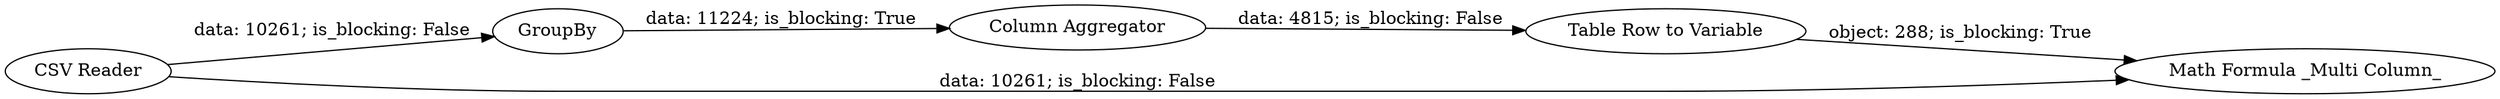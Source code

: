 digraph {
	"1665129948468853955_5" [label="Column Aggregator"]
	"1665129948468853955_2" [label=GroupBy]
	"1665129948468853955_10" [label="Table Row to Variable"]
	"1665129948468853955_9" [label="Math Formula _Multi Column_"]
	"1665129948468853955_8" [label="CSV Reader"]
	"1665129948468853955_2" -> "1665129948468853955_5" [label="data: 11224; is_blocking: True"]
	"1665129948468853955_8" -> "1665129948468853955_9" [label="data: 10261; is_blocking: False"]
	"1665129948468853955_8" -> "1665129948468853955_2" [label="data: 10261; is_blocking: False"]
	"1665129948468853955_10" -> "1665129948468853955_9" [label="object: 288; is_blocking: True"]
	"1665129948468853955_5" -> "1665129948468853955_10" [label="data: 4815; is_blocking: False"]
	rankdir=LR
}
